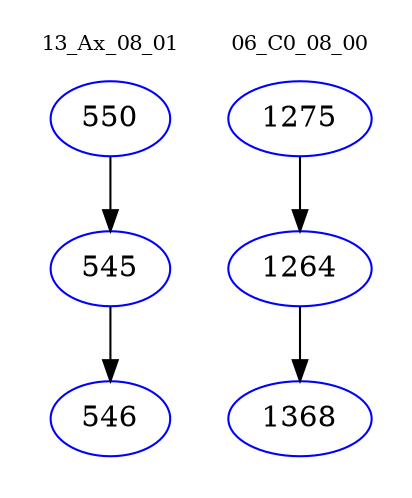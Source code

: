 digraph{
subgraph cluster_0 {
color = white
label = "13_Ax_08_01";
fontsize=10;
T0_550 [label="550", color="blue"]
T0_550 -> T0_545 [color="black"]
T0_545 [label="545", color="blue"]
T0_545 -> T0_546 [color="black"]
T0_546 [label="546", color="blue"]
}
subgraph cluster_1 {
color = white
label = "06_C0_08_00";
fontsize=10;
T1_1275 [label="1275", color="blue"]
T1_1275 -> T1_1264 [color="black"]
T1_1264 [label="1264", color="blue"]
T1_1264 -> T1_1368 [color="black"]
T1_1368 [label="1368", color="blue"]
}
}
